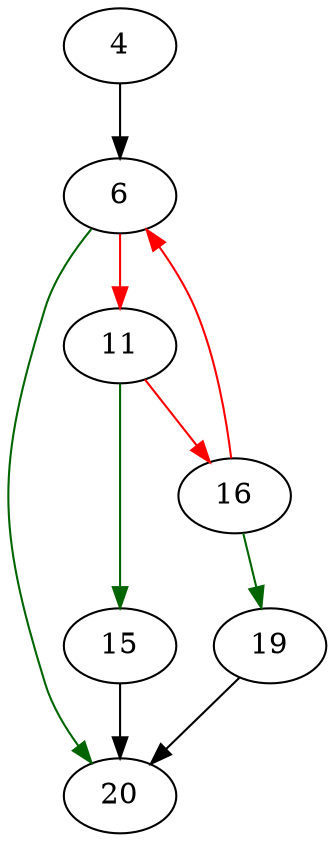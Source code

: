 strict digraph "ambsalign" {
	// Node definitions.
	4 [entry=true];
	6;
	20;
	11;
	15;
	16;
	19;

	// Edge definitions.
	4 -> 6;
	6 -> 20 [
		color=darkgreen
		cond=true
	];
	6 -> 11 [
		color=red
		cond=false
	];
	11 -> 15 [
		color=darkgreen
		cond=true
	];
	11 -> 16 [
		color=red
		cond=false
	];
	15 -> 20;
	16 -> 6 [
		color=red
		cond=false
	];
	16 -> 19 [
		color=darkgreen
		cond=true
	];
	19 -> 20;
}